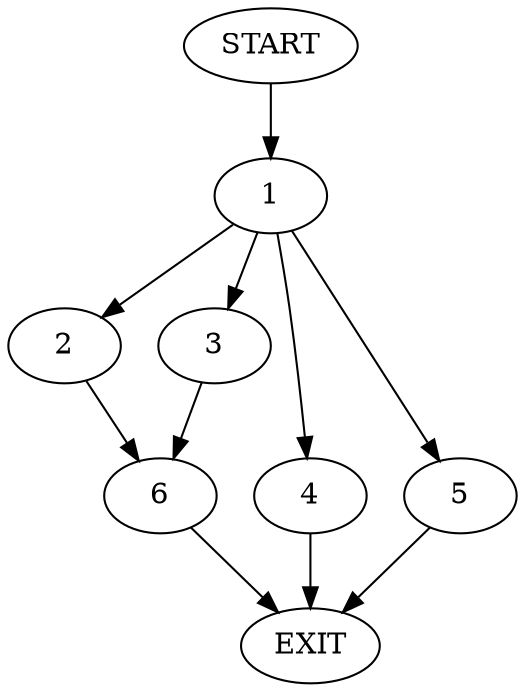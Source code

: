 digraph {
0 [label="START"]
7 [label="EXIT"]
0 -> 1
1 -> 2
1 -> 3
1 -> 4
1 -> 5
3 -> 6
2 -> 6
5 -> 7
4 -> 7
6 -> 7
}
